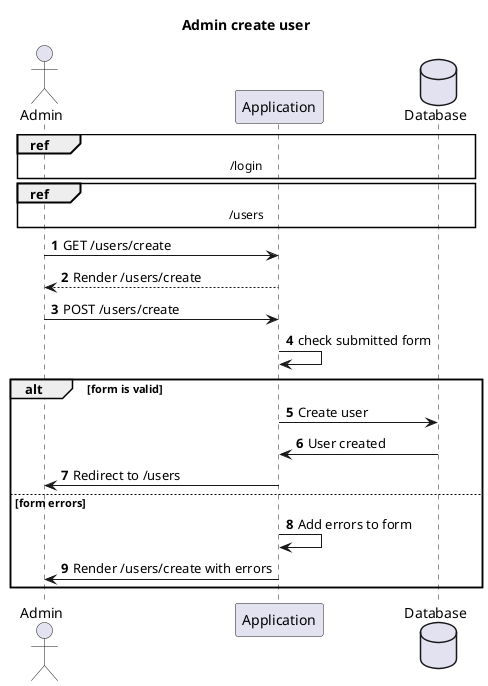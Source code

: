 @startuml
autonumber
title       Admin create user
actor       Admin
participant Application
database    Database

ref over Admin, Application, Database
    /login
end ref
ref over Admin, Application, Database
    /users
end ref
Admin -> Application: GET /users/create
Admin <-- Application: Render /users/create
Admin -> Application: POST /users/create
Application -> Application: check submitted form

alt form is valid
    Application -> Database: Create user
    Database -> Application: User created
    Application -> Admin: Redirect to /users
else form errors
    Application -> Application: Add errors to form
    Application -> Admin: Render /users/create with errors
end
@enduml

